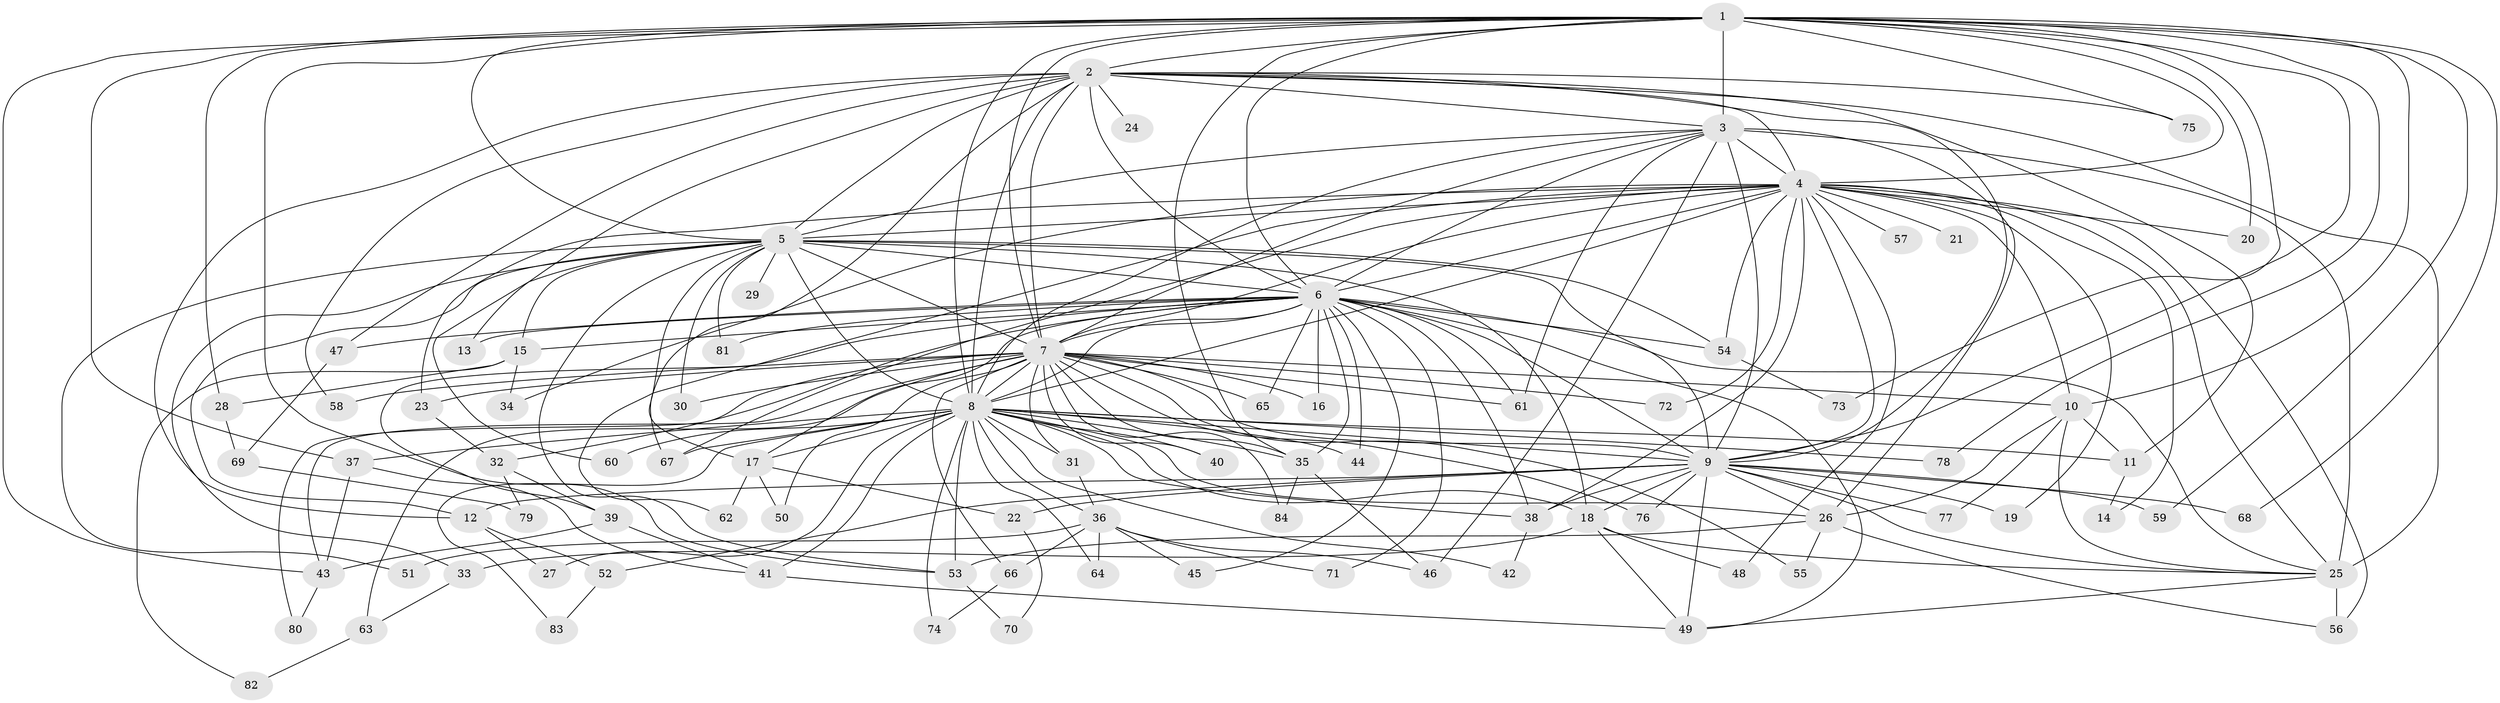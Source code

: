 // original degree distribution, {25: 0.0072992700729927005, 20: 0.014598540145985401, 21: 0.0072992700729927005, 28: 0.0072992700729927005, 30: 0.0072992700729927005, 33: 0.0072992700729927005, 34: 0.0072992700729927005, 16: 0.0072992700729927005, 22: 0.0072992700729927005, 6: 0.014598540145985401, 4: 0.11678832116788321, 5: 0.021897810218978103, 2: 0.5401459854014599, 8: 0.014598540145985401, 7: 0.0072992700729927005, 3: 0.2116788321167883}
// Generated by graph-tools (version 1.1) at 2025/49/03/04/25 22:49:39]
// undirected, 84 vertices, 211 edges
graph export_dot {
  node [color=gray90,style=filled];
  1;
  2;
  3;
  4;
  5;
  6;
  7;
  8;
  9;
  10;
  11;
  12;
  13;
  14;
  15;
  16;
  17;
  18;
  19;
  20;
  21;
  22;
  23;
  24;
  25;
  26;
  27;
  28;
  29;
  30;
  31;
  32;
  33;
  34;
  35;
  36;
  37;
  38;
  39;
  40;
  41;
  42;
  43;
  44;
  45;
  46;
  47;
  48;
  49;
  50;
  51;
  52;
  53;
  54;
  55;
  56;
  57;
  58;
  59;
  60;
  61;
  62;
  63;
  64;
  65;
  66;
  67;
  68;
  69;
  70;
  71;
  72;
  73;
  74;
  75;
  76;
  77;
  78;
  79;
  80;
  81;
  82;
  83;
  84;
  1 -- 2 [weight=1.0];
  1 -- 3 [weight=2.0];
  1 -- 4 [weight=1.0];
  1 -- 5 [weight=1.0];
  1 -- 6 [weight=1.0];
  1 -- 7 [weight=2.0];
  1 -- 8 [weight=1.0];
  1 -- 9 [weight=3.0];
  1 -- 10 [weight=2.0];
  1 -- 20 [weight=1.0];
  1 -- 28 [weight=1.0];
  1 -- 35 [weight=1.0];
  1 -- 37 [weight=1.0];
  1 -- 43 [weight=1.0];
  1 -- 53 [weight=1.0];
  1 -- 59 [weight=1.0];
  1 -- 68 [weight=1.0];
  1 -- 73 [weight=1.0];
  1 -- 75 [weight=1.0];
  1 -- 78 [weight=1.0];
  2 -- 3 [weight=1.0];
  2 -- 4 [weight=1.0];
  2 -- 5 [weight=1.0];
  2 -- 6 [weight=2.0];
  2 -- 7 [weight=2.0];
  2 -- 8 [weight=1.0];
  2 -- 9 [weight=2.0];
  2 -- 11 [weight=1.0];
  2 -- 12 [weight=1.0];
  2 -- 13 [weight=1.0];
  2 -- 24 [weight=1.0];
  2 -- 25 [weight=1.0];
  2 -- 47 [weight=1.0];
  2 -- 58 [weight=1.0];
  2 -- 67 [weight=1.0];
  2 -- 75 [weight=1.0];
  3 -- 4 [weight=1.0];
  3 -- 5 [weight=2.0];
  3 -- 6 [weight=1.0];
  3 -- 7 [weight=1.0];
  3 -- 8 [weight=1.0];
  3 -- 9 [weight=2.0];
  3 -- 25 [weight=7.0];
  3 -- 26 [weight=1.0];
  3 -- 46 [weight=1.0];
  3 -- 61 [weight=1.0];
  4 -- 5 [weight=1.0];
  4 -- 6 [weight=2.0];
  4 -- 7 [weight=1.0];
  4 -- 8 [weight=1.0];
  4 -- 9 [weight=3.0];
  4 -- 10 [weight=1.0];
  4 -- 14 [weight=1.0];
  4 -- 19 [weight=1.0];
  4 -- 20 [weight=1.0];
  4 -- 21 [weight=1.0];
  4 -- 23 [weight=1.0];
  4 -- 25 [weight=1.0];
  4 -- 34 [weight=1.0];
  4 -- 38 [weight=1.0];
  4 -- 48 [weight=1.0];
  4 -- 54 [weight=1.0];
  4 -- 56 [weight=1.0];
  4 -- 57 [weight=1.0];
  4 -- 62 [weight=1.0];
  4 -- 67 [weight=1.0];
  4 -- 72 [weight=1.0];
  5 -- 6 [weight=1.0];
  5 -- 7 [weight=2.0];
  5 -- 8 [weight=2.0];
  5 -- 9 [weight=3.0];
  5 -- 12 [weight=2.0];
  5 -- 15 [weight=1.0];
  5 -- 17 [weight=1.0];
  5 -- 18 [weight=2.0];
  5 -- 29 [weight=2.0];
  5 -- 30 [weight=1.0];
  5 -- 33 [weight=1.0];
  5 -- 51 [weight=1.0];
  5 -- 53 [weight=1.0];
  5 -- 54 [weight=1.0];
  5 -- 60 [weight=1.0];
  5 -- 81 [weight=1.0];
  6 -- 7 [weight=2.0];
  6 -- 8 [weight=1.0];
  6 -- 9 [weight=2.0];
  6 -- 13 [weight=1.0];
  6 -- 15 [weight=1.0];
  6 -- 16 [weight=1.0];
  6 -- 17 [weight=1.0];
  6 -- 25 [weight=1.0];
  6 -- 32 [weight=1.0];
  6 -- 35 [weight=1.0];
  6 -- 38 [weight=1.0];
  6 -- 39 [weight=1.0];
  6 -- 44 [weight=1.0];
  6 -- 45 [weight=1.0];
  6 -- 47 [weight=1.0];
  6 -- 49 [weight=1.0];
  6 -- 54 [weight=1.0];
  6 -- 61 [weight=1.0];
  6 -- 65 [weight=1.0];
  6 -- 71 [weight=1.0];
  6 -- 81 [weight=1.0];
  7 -- 8 [weight=2.0];
  7 -- 9 [weight=3.0];
  7 -- 10 [weight=1.0];
  7 -- 16 [weight=1.0];
  7 -- 23 [weight=1.0];
  7 -- 30 [weight=1.0];
  7 -- 31 [weight=1.0];
  7 -- 35 [weight=2.0];
  7 -- 40 [weight=1.0];
  7 -- 43 [weight=1.0];
  7 -- 50 [weight=1.0];
  7 -- 55 [weight=1.0];
  7 -- 58 [weight=1.0];
  7 -- 61 [weight=1.0];
  7 -- 63 [weight=1.0];
  7 -- 65 [weight=1.0];
  7 -- 66 [weight=1.0];
  7 -- 72 [weight=1.0];
  7 -- 76 [weight=1.0];
  7 -- 80 [weight=1.0];
  7 -- 84 [weight=1.0];
  8 -- 9 [weight=3.0];
  8 -- 11 [weight=1.0];
  8 -- 17 [weight=1.0];
  8 -- 18 [weight=1.0];
  8 -- 26 [weight=1.0];
  8 -- 27 [weight=1.0];
  8 -- 31 [weight=1.0];
  8 -- 35 [weight=1.0];
  8 -- 36 [weight=1.0];
  8 -- 37 [weight=1.0];
  8 -- 38 [weight=1.0];
  8 -- 40 [weight=1.0];
  8 -- 41 [weight=1.0];
  8 -- 42 [weight=1.0];
  8 -- 44 [weight=1.0];
  8 -- 53 [weight=1.0];
  8 -- 60 [weight=1.0];
  8 -- 64 [weight=1.0];
  8 -- 67 [weight=1.0];
  8 -- 74 [weight=1.0];
  8 -- 78 [weight=1.0];
  8 -- 83 [weight=1.0];
  9 -- 12 [weight=1.0];
  9 -- 18 [weight=1.0];
  9 -- 19 [weight=1.0];
  9 -- 22 [weight=2.0];
  9 -- 25 [weight=1.0];
  9 -- 26 [weight=1.0];
  9 -- 38 [weight=1.0];
  9 -- 49 [weight=1.0];
  9 -- 52 [weight=1.0];
  9 -- 59 [weight=1.0];
  9 -- 68 [weight=1.0];
  9 -- 76 [weight=1.0];
  9 -- 77 [weight=1.0];
  10 -- 11 [weight=1.0];
  10 -- 25 [weight=2.0];
  10 -- 26 [weight=1.0];
  10 -- 77 [weight=1.0];
  11 -- 14 [weight=1.0];
  12 -- 27 [weight=1.0];
  12 -- 52 [weight=1.0];
  15 -- 28 [weight=1.0];
  15 -- 34 [weight=1.0];
  15 -- 82 [weight=1.0];
  17 -- 22 [weight=1.0];
  17 -- 50 [weight=1.0];
  17 -- 62 [weight=1.0];
  18 -- 25 [weight=1.0];
  18 -- 33 [weight=1.0];
  18 -- 48 [weight=1.0];
  18 -- 49 [weight=1.0];
  22 -- 70 [weight=1.0];
  23 -- 32 [weight=1.0];
  25 -- 49 [weight=1.0];
  25 -- 56 [weight=1.0];
  26 -- 53 [weight=1.0];
  26 -- 55 [weight=1.0];
  26 -- 56 [weight=1.0];
  28 -- 69 [weight=1.0];
  31 -- 36 [weight=1.0];
  32 -- 39 [weight=1.0];
  32 -- 79 [weight=1.0];
  33 -- 63 [weight=1.0];
  35 -- 46 [weight=1.0];
  35 -- 84 [weight=1.0];
  36 -- 45 [weight=1.0];
  36 -- 46 [weight=1.0];
  36 -- 51 [weight=1.0];
  36 -- 64 [weight=1.0];
  36 -- 66 [weight=1.0];
  36 -- 71 [weight=1.0];
  37 -- 41 [weight=1.0];
  37 -- 43 [weight=1.0];
  38 -- 42 [weight=1.0];
  39 -- 41 [weight=1.0];
  39 -- 43 [weight=1.0];
  41 -- 49 [weight=1.0];
  43 -- 80 [weight=1.0];
  47 -- 69 [weight=1.0];
  52 -- 83 [weight=1.0];
  53 -- 70 [weight=1.0];
  54 -- 73 [weight=1.0];
  63 -- 82 [weight=1.0];
  66 -- 74 [weight=1.0];
  69 -- 79 [weight=1.0];
}
